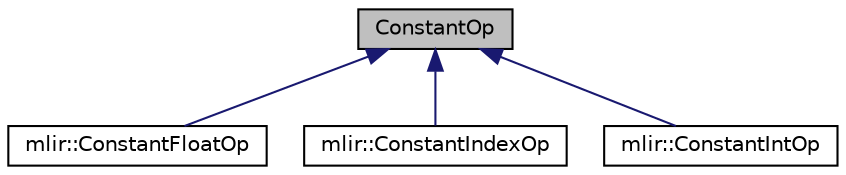 digraph "ConstantOp"
{
  bgcolor="transparent";
  edge [fontname="Helvetica",fontsize="10",labelfontname="Helvetica",labelfontsize="10"];
  node [fontname="Helvetica",fontsize="10",shape=record];
  Node0 [label="ConstantOp",height=0.2,width=0.4,color="black", fillcolor="grey75", style="filled", fontcolor="black"];
  Node0 -> Node1 [dir="back",color="midnightblue",fontsize="10",style="solid",fontname="Helvetica"];
  Node1 [label="mlir::ConstantFloatOp",height=0.2,width=0.4,color="black",URL="$classmlir_1_1ConstantFloatOp.html",tooltip="This is a refinement of the \"constant\" op for the case where it is returning a float value of FloatTy..."];
  Node0 -> Node2 [dir="back",color="midnightblue",fontsize="10",style="solid",fontname="Helvetica"];
  Node2 [label="mlir::ConstantIndexOp",height=0.2,width=0.4,color="black",URL="$classmlir_1_1ConstantIndexOp.html",tooltip="This is a refinement of the \"constant\" op for the case where it is returning an integer value of Inde..."];
  Node0 -> Node3 [dir="back",color="midnightblue",fontsize="10",style="solid",fontname="Helvetica"];
  Node3 [label="mlir::ConstantIntOp",height=0.2,width=0.4,color="black",URL="$classmlir_1_1ConstantIntOp.html",tooltip="This is a refinement of the \"constant\" op for the case where it is returning an integer value of Inte..."];
}
